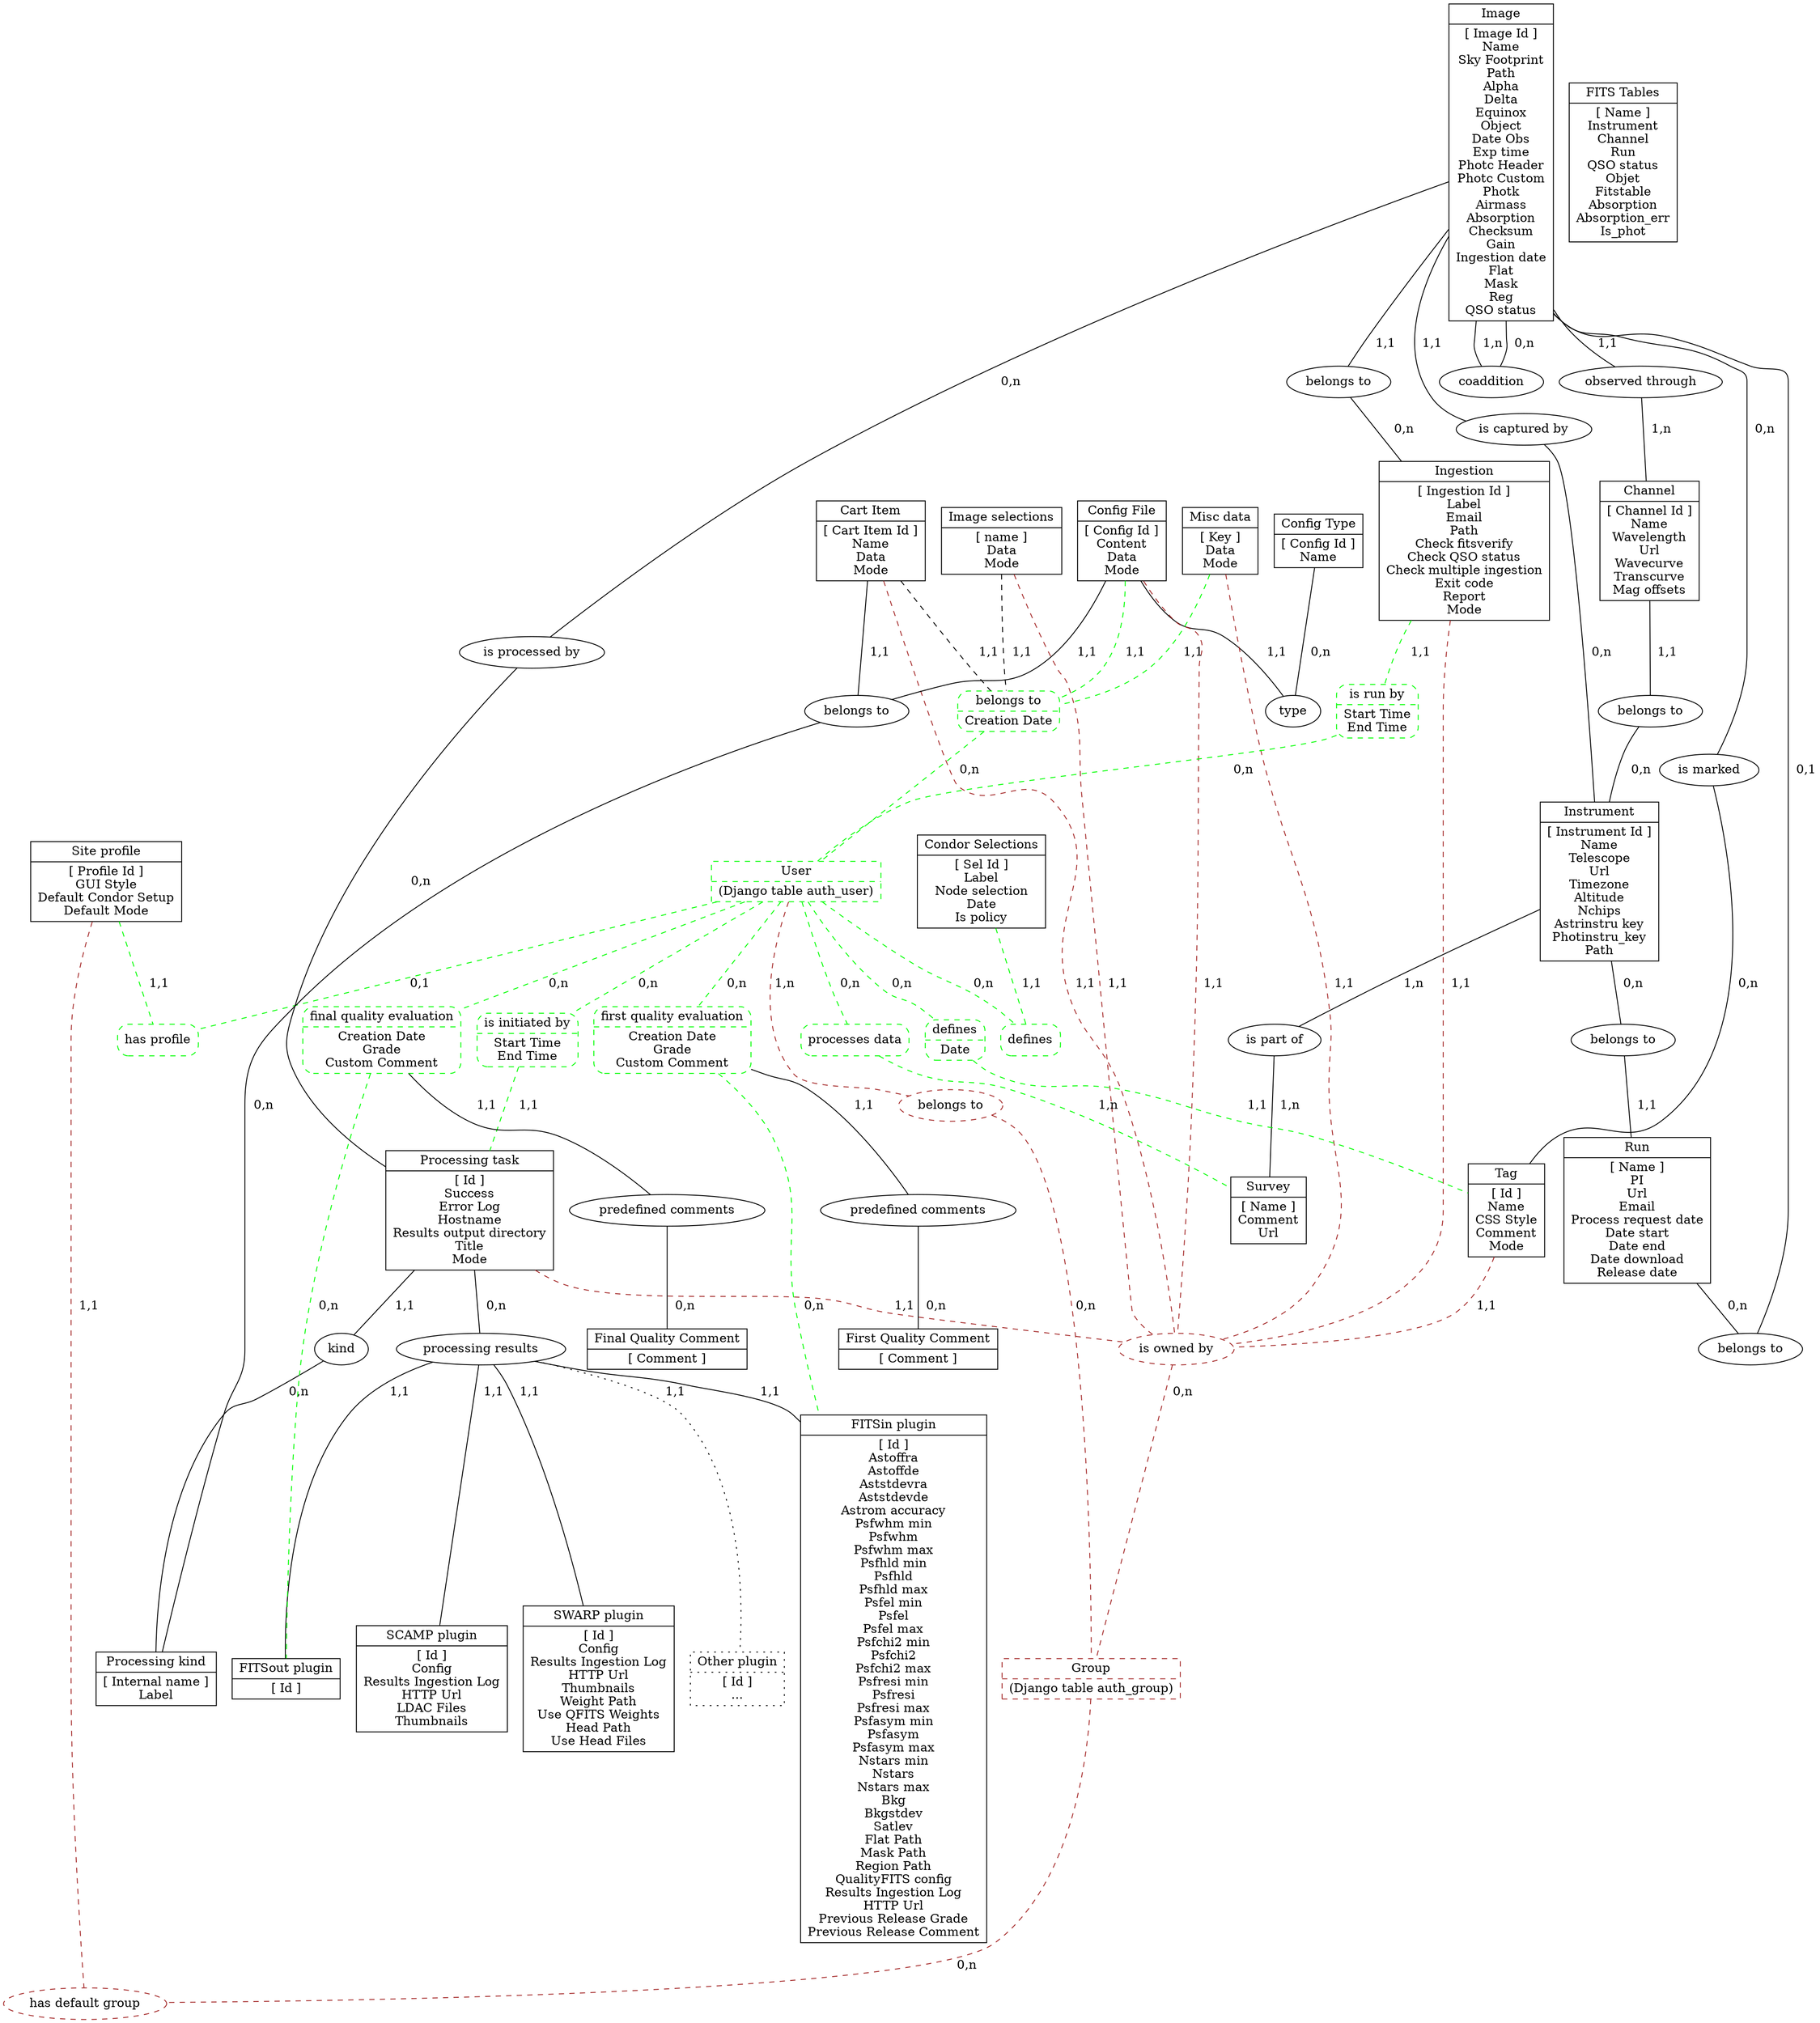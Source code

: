 /*
 * Youpi's MCD graph
 *
 */
graph mcd { 
	labeldistance = 40.0;
	/* node [style=rounded] */

	/* Entities */
	node [shape=record];
	cartitem [label="{ Cart Item | [ Cart Item Id ]\nName\nData\nMode }"];
	channel [label="{ Channel | [ Channel Id ]\nName\nWavelength\nUrl\nWavecurve\nTranscurve\nMag offsets }"];
	configfile [label="{ Config File | [ Config Id ]\nContent\nData\nMode }"];
	configtype [label="{ Config Type | [ Config Id ]\nName }"];
	fitstables [label="{ FITS Tables | [ Name ]\nInstrument\nChannel\nRun\nQSO status\nObjet\nFitstable\nAbsorption\nAbsorption_err\nIs_phot }"];
	image [label="{ Image | [ Image Id ]\nName\nSky Footprint\nPath\nAlpha\nDelta\nEquinox\nObject\nDate Obs\nExp time\nPhotc Header\nPhotc Custom\nPhotk\nAirmass\nAbsorption\nChecksum\nGain\nIngestion date\nFlat\nMask\nReg\nQSO status }"];
	imageselections [label="{ Image selections | [ name ]\nData\nMode }"];
	ingestion [label="{ Ingestion | [ Ingestion Id ]\nLabel\nEmail\nPath\nCheck fitsverify\nCheck QSO status\nCheck multiple ingestion\nExit code\nReport\nMode }"];
	instrument [label="{ Instrument | [ Instrument Id ]\nName\nTelescope\nUrl\nTimezone\nAltitude\nNchips\nAstrinstru key\nPhotinstru_key\nPath }"];
	miscdata [label="{ Misc data | [ Key ]\nData\nMode }"];
	run [label="{ Run | [ Name ]\nPI\nUrl\nEmail\nProcess request date\nDate start\nDate end\nDate download\nRelease date }"];
	survey [label="{ Survey | [ Name ]\nComment\nUrl}"];
	authuser [label="{ User | (Django table auth_user) }", style=dashed, color=green];
	authgroup [label="{ Group | (Django table auth_group) }", style=dashed, color=brown];
	task [label="{ Processing task | [ Id ]\nSuccess\nError Log\nHostname\nResults output directory\nTitle\nMode }"];
	processingkind [label="{ Processing kind | [ Internal name ]\nLabel }"];
	pluginfitsin [label="{ FITSin plugin | [ Id ]\nAstoffra\nAstoffde\nAststdevra\nAststdevde\nAstrom accuracy\nPsfwhm min\nPsfwhm\nPsfwhm max\nPsfhld min\nPsfhld\nPsfhld max\nPsfel min\nPsfel\nPsfel max\nPsfchi2 min\nPsfchi2\nPsfchi2 max\nPsfresi min\nPsfresi\nPsfresi max\nPsfasym min\nPsfasym\nPsfasym max\nNstars min\nNstars\nNstars max\nBkg\nBkgstdev\nSatlev\nFlat Path\nMask Path\nRegion Path\nQualityFITS config\nResults Ingestion Log\nHTTP Url\nPrevious Release Grade\nPrevious Release Comment }"];
	pluginfitsout [label="{ FITSout plugin | [ Id ] }"];
	pluginscamp [label="{ SCAMP plugin | [ Id ]\nConfig\nResults Ingestion Log\nHTTP Url\nLDAC Files\nThumbnails }"];
	pluginswarp [label="{ SWARP plugin | [ Id ]\nConfig\nResults Ingestion Log\nHTTP Url\nThumbnails\nWeight Path\nUse QFITS Weights\nHead Path\nUse Head Files }"];
	pluginother [label="{ Other plugin | [ Id ]\n... }",style=dotted];
	firstqcomment [label="{ First Quality Comment | [ Comment ]}"];
	finalqcomment [label="{ Final Quality Comment | [ Comment ]}"];
	siteprofile [label="{ Site profile | [ Profile Id ]\nGUI Style\nDefault Condor Setup\nDefault Mode }"];
	condornodesel [label="{ Condor Selections | [ Sel Id ]\nLabel\nNode selection\nDate\nIs policy}"];
	tag [label="{ Tag | [ Id ]\nName\nCSS Style\nComment\nMode}"];

	/* Relations */
	node [shape=ellipse];
	node4 [label="belongs to"];
	node5 [label="belongs to"];
	node6 [label="is part of"];
	node7 [label="belongs to"];
	node8 [label="belongs to"];
	node10 [label="coaddition"];
	node12 [label="observed through"];
	node14 [label="is captured by"];
	node15 [label="{ is run by | Start Time\nEnd Time}", style=dashed, shape=Mrecord, color=green];
	node17 [label="is processed by"];
	node18 [label="{ is initiated by | Start Time\nEnd Time}", style=dashed, shape=Mrecord, color=green];
	node19 [label="kind"];
	node21 [label="belongs to"];
	node22 [label="{ belongs to | Creation Date}", style=dashed, shape=Mrecord, color=green];
	node23 [label="processing results"];
	node24 [label="{ first quality evaluation | Creation Date\nGrade\nCustom Comment }", style=dashed, shape=Mrecord, color=green];
	node25 [label="{ final quality evaluation | Creation Date\nGrade\nCustom Comment }", style=dashed, shape=Mrecord, color=green];
	node26 [label="predefined comments"];
	node27 [label="predefined comments"];
	node28 [label="has profile", style=dashed, shape=Mrecord, color=green];
	node29 [label="defines", style=dashed, shape=Mrecord, color=green];
	node30 [label="processes data", style=dashed, shape=Mrecord, color=green];
	node31 [label="is marked"];
	node32 [label="{ defines | Date }", style=dashed, shape=Mrecord, color=green];
	node33 [label="type"];
	node34 [label="belongs to", style=dashed, color=brown];
	node35 [label="is owned by", style=dashed, color=brown];
	node36 [label="has default group", style=dashed, color=brown];

	/* Links */
	run -- node4 [label="  0,n"];
	node4 -- image [label="  0,1"]; 

	authuser -- node30 [label="  0,n", style=dashed, color=green]; 
	node30 -- survey [label="  1,n", style=dashed, color=green]; 

	instrument -- node5 [label="  0,n"]; 
	node5 -- run [label="  1,1"]; 

	instrument -- node6 [label="  1,n"];
	node6 -- survey [label="  1,n"];

	image -- node7 [label="  1,1"];
	node7 -- ingestion [label="  0,n"];

	channel -- node8 [label="  1,1"];
	node8 -- instrument [label="  0,n"];

	image -- node10 [label="  0,n"];
	node10 -- image [label="  1,n"];

	image -- node12 [label="  1,1"];
	node12 -- channel [label="  1,n"];

	image -- node31 [label="  0,n"];
	node31 -- tag [label="  0,n"];

	task -- node35 [label="  1,1", style=dashed, color=brown];
	tag -- node35 [label="  1,1", style=dashed, color=brown];
	cartitem -- node35 [label="  1,1", style=dashed, color=brown];
	configfile -- node35 [label="  1,1", style=dashed, color=brown];
	imageselections -- node35 [label="  1,1", style=dashed, color=brown];
	ingestion -- node35 [label="  1,1", style=dashed, color=brown];
	miscdata -- node35 [label="  1,1", style=dashed, color=brown];
	node35 -- authgroup [label="  0,n", style=dashed, color=brown];

	task -- node23 [label="  0,n"];
	node23 -- pluginfitsin [label="  1,1"];
	node23 -- pluginfitsout [label="  1,1"];
	node23 -- pluginscamp [label="  1,1"];
	node23 -- pluginswarp [label="  1,1"];
	node23 -- pluginother [label="  1,1", style=dotted];

	siteprofile -- node36 [label="  1,1", style=dashed, color=brown];
	authgroup -- node36 [label="  0,n", style=dashed, color=brown];
	authuser -- node28 [label="  0,1", style=dashed, color=green];
	siteprofile -- node28 [label="  1,1", style=dashed, color=green];

	authuser -- node34 [label=" 1,n", style=dashed, color=brown];
	node34 -- authgroup [label=" 0,n", style=dashed, color=brown];

	condornodesel -- node29 [label="  1,1", style=dashed, color=green];
	authuser -- node29 [label="  0,n", style=dashed, color=green];

	image -- node14 [label="  1,1"];
	node14 -- instrument [label="  0,n"];

	ingestion -- node15 [label="  1,1", style=dashed, color=green];
	node15 -- authuser [label="  0,n", style=dashed, color=green];

	cartitem -- node22 [label="  1,1", style=dashed];
	cartitem -- node21 [label="  1,1"];

	image -- node17 [label="  0,n"];
	node17 -- task [label="  0,n"];

	authuser -- node18 [label="  0,n", style=dashed, color=green];
	node18 -- task [label="  1,1", style=dashed, color=green];

	task -- node19 [label="  1,1"];
	node19 -- processingkind [label="  0,n"];

	configfile -- node21 [label="  1,1"];
	node21 -- processingkind [label="  0,n"];

	imageselections -- node22 [label="  1,1", style=dashed];
	miscdata -- node22 [label="  1,1", style=dashed, color=green];
	node22 -- authuser [label="  0,n", style=dashed, color=green];
	configfile -- node22 [label="  1,1", style=dashed, color=green];

	configfile -- node33 [label="  1,1"];
	configtype -- node33 [label="  0,n"];

	authuser -- node32 [label="  0,n", style=dashed, color=green];
	node32 -- tag [label="  1,1", style=dashed, color=green];

	authuser -- node24 [label="  0,n", style=dashed, color=green];
	node24 -- pluginfitsin [label="  0,n", style=dashed, color=green];

	authuser -- node25 [label="  0,n", style=dashed, color=green];
	node25 -- pluginfitsout [label="  0,n", style=dashed, color=green];

	node24 -- node26 [label="  1,1"];
	node26 -- firstqcomment [label="  0,n"];

	node25 -- node27 [label="  1,1"];
	node27 -- finalqcomment [label="  0,n"];

} 
